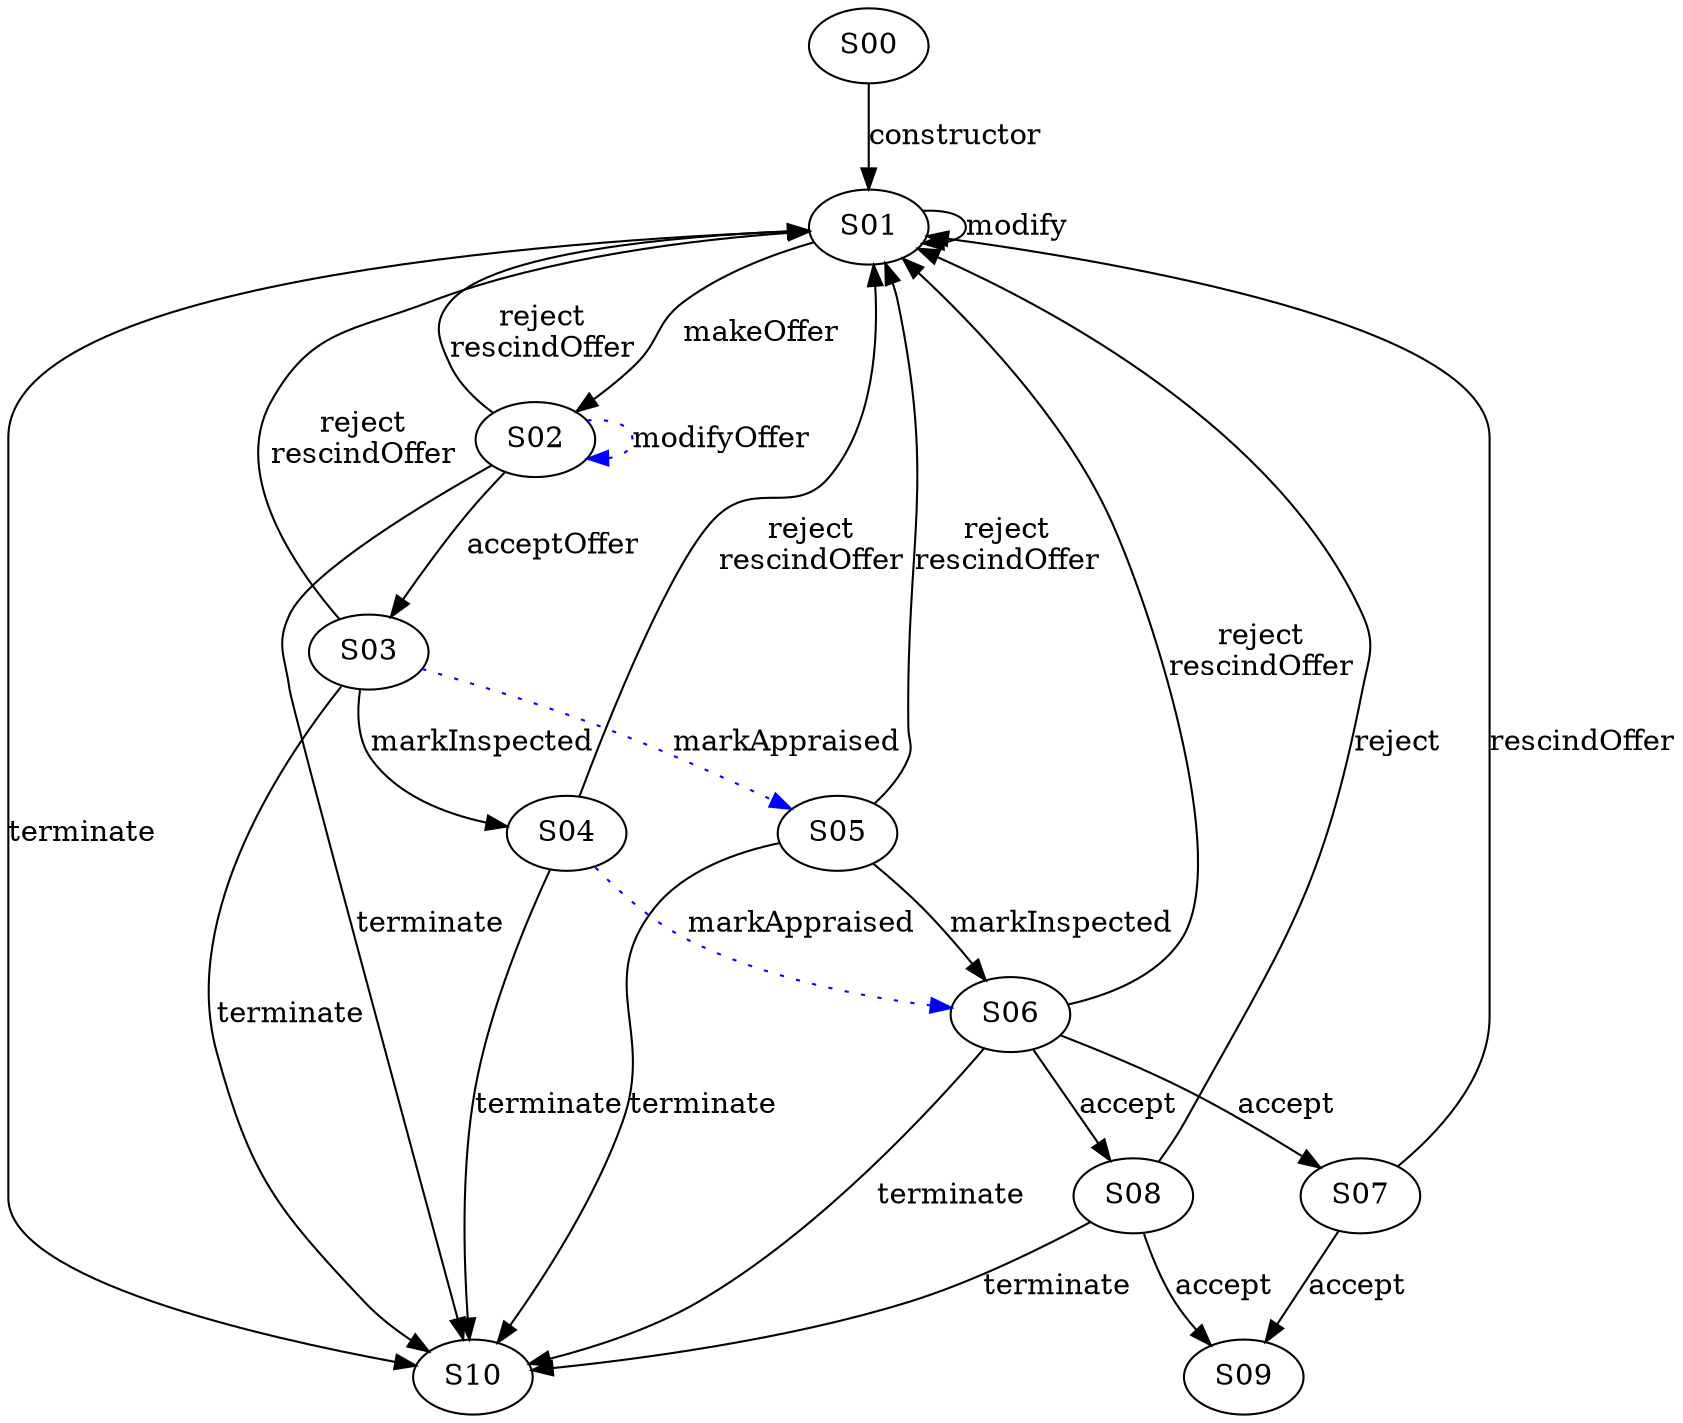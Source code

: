 digraph {



S00->S01 [label="constructor", style="", color="black"]
S02->S01 [label="reject\nrescindOffer", style="", color="black"]
S02->S10 [label="terminate", style="", color="black"]
S02->S03 [label="acceptOffer", style="", color="black"]
S02->S02 [label="modifyOffer", style="dotted", color="blue"]
S01->S02 [label="makeOffer", style="", color="black"]
S01->S10 [label="terminate", style="", color="black"]
S01->S01 [label="modify", style="", color="black"]
S04->S01 [label="reject\nrescindOffer", style="", color="black"]
S04->S10 [label="terminate", style="", color="black"]
S04->S06 [label="markAppraised", style="dotted", color="blue"]
S03->S01 [label="reject\nrescindOffer", style="", color="black"]
S03->S10 [label="terminate", style="", color="black"]
S03->S04 [label="markInspected", style="", color="black"]
S03->S05 [label="markAppraised", style="dotted", color="blue"]
S06->S01 [label="reject\nrescindOffer", style="", color="black"]
S06->S10 [label="terminate", style="", color="black"]
S06->S08 [label="accept", style="", color="black"]
S06->S07 [label="accept", style="", color="black"]
S05->S01 [label="reject\nrescindOffer", style="", color="black"]
S05->S10 [label="terminate", style="", color="black"]
S05->S06 [label="markInspected", style="", color="black"]
S08->S10 [label="terminate", style="", color="black"]
S08->S01 [label="reject", style="", color="black"]
S08->S09 [label="accept", style="", color="black"]
S07->S01 [label="rescindOffer", style="", color="black"]
S07->S09 [label="accept", style="", color="black"]
}